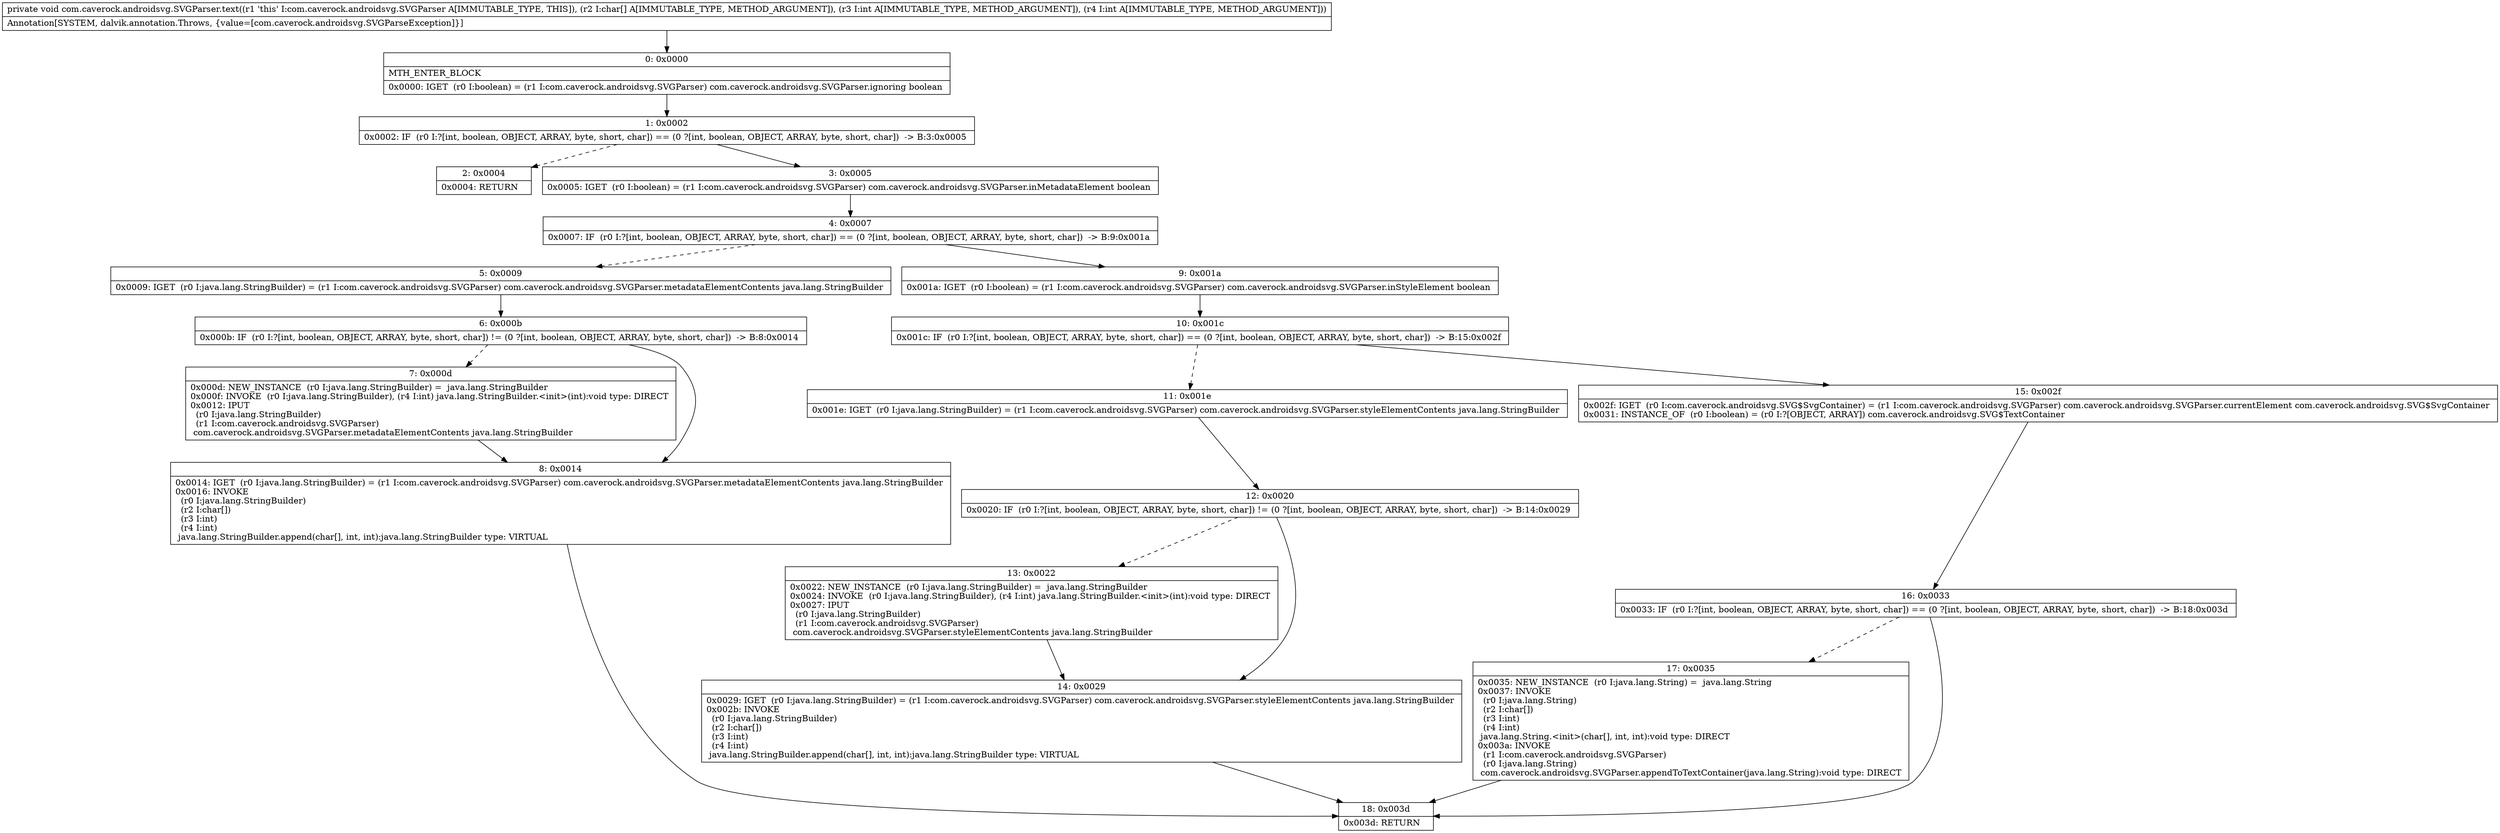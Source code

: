 digraph "CFG forcom.caverock.androidsvg.SVGParser.text([CII)V" {
Node_0 [shape=record,label="{0\:\ 0x0000|MTH_ENTER_BLOCK\l|0x0000: IGET  (r0 I:boolean) = (r1 I:com.caverock.androidsvg.SVGParser) com.caverock.androidsvg.SVGParser.ignoring boolean \l}"];
Node_1 [shape=record,label="{1\:\ 0x0002|0x0002: IF  (r0 I:?[int, boolean, OBJECT, ARRAY, byte, short, char]) == (0 ?[int, boolean, OBJECT, ARRAY, byte, short, char])  \-\> B:3:0x0005 \l}"];
Node_2 [shape=record,label="{2\:\ 0x0004|0x0004: RETURN   \l}"];
Node_3 [shape=record,label="{3\:\ 0x0005|0x0005: IGET  (r0 I:boolean) = (r1 I:com.caverock.androidsvg.SVGParser) com.caverock.androidsvg.SVGParser.inMetadataElement boolean \l}"];
Node_4 [shape=record,label="{4\:\ 0x0007|0x0007: IF  (r0 I:?[int, boolean, OBJECT, ARRAY, byte, short, char]) == (0 ?[int, boolean, OBJECT, ARRAY, byte, short, char])  \-\> B:9:0x001a \l}"];
Node_5 [shape=record,label="{5\:\ 0x0009|0x0009: IGET  (r0 I:java.lang.StringBuilder) = (r1 I:com.caverock.androidsvg.SVGParser) com.caverock.androidsvg.SVGParser.metadataElementContents java.lang.StringBuilder \l}"];
Node_6 [shape=record,label="{6\:\ 0x000b|0x000b: IF  (r0 I:?[int, boolean, OBJECT, ARRAY, byte, short, char]) != (0 ?[int, boolean, OBJECT, ARRAY, byte, short, char])  \-\> B:8:0x0014 \l}"];
Node_7 [shape=record,label="{7\:\ 0x000d|0x000d: NEW_INSTANCE  (r0 I:java.lang.StringBuilder) =  java.lang.StringBuilder \l0x000f: INVOKE  (r0 I:java.lang.StringBuilder), (r4 I:int) java.lang.StringBuilder.\<init\>(int):void type: DIRECT \l0x0012: IPUT  \l  (r0 I:java.lang.StringBuilder)\l  (r1 I:com.caverock.androidsvg.SVGParser)\l com.caverock.androidsvg.SVGParser.metadataElementContents java.lang.StringBuilder \l}"];
Node_8 [shape=record,label="{8\:\ 0x0014|0x0014: IGET  (r0 I:java.lang.StringBuilder) = (r1 I:com.caverock.androidsvg.SVGParser) com.caverock.androidsvg.SVGParser.metadataElementContents java.lang.StringBuilder \l0x0016: INVOKE  \l  (r0 I:java.lang.StringBuilder)\l  (r2 I:char[])\l  (r3 I:int)\l  (r4 I:int)\l java.lang.StringBuilder.append(char[], int, int):java.lang.StringBuilder type: VIRTUAL \l}"];
Node_9 [shape=record,label="{9\:\ 0x001a|0x001a: IGET  (r0 I:boolean) = (r1 I:com.caverock.androidsvg.SVGParser) com.caverock.androidsvg.SVGParser.inStyleElement boolean \l}"];
Node_10 [shape=record,label="{10\:\ 0x001c|0x001c: IF  (r0 I:?[int, boolean, OBJECT, ARRAY, byte, short, char]) == (0 ?[int, boolean, OBJECT, ARRAY, byte, short, char])  \-\> B:15:0x002f \l}"];
Node_11 [shape=record,label="{11\:\ 0x001e|0x001e: IGET  (r0 I:java.lang.StringBuilder) = (r1 I:com.caverock.androidsvg.SVGParser) com.caverock.androidsvg.SVGParser.styleElementContents java.lang.StringBuilder \l}"];
Node_12 [shape=record,label="{12\:\ 0x0020|0x0020: IF  (r0 I:?[int, boolean, OBJECT, ARRAY, byte, short, char]) != (0 ?[int, boolean, OBJECT, ARRAY, byte, short, char])  \-\> B:14:0x0029 \l}"];
Node_13 [shape=record,label="{13\:\ 0x0022|0x0022: NEW_INSTANCE  (r0 I:java.lang.StringBuilder) =  java.lang.StringBuilder \l0x0024: INVOKE  (r0 I:java.lang.StringBuilder), (r4 I:int) java.lang.StringBuilder.\<init\>(int):void type: DIRECT \l0x0027: IPUT  \l  (r0 I:java.lang.StringBuilder)\l  (r1 I:com.caverock.androidsvg.SVGParser)\l com.caverock.androidsvg.SVGParser.styleElementContents java.lang.StringBuilder \l}"];
Node_14 [shape=record,label="{14\:\ 0x0029|0x0029: IGET  (r0 I:java.lang.StringBuilder) = (r1 I:com.caverock.androidsvg.SVGParser) com.caverock.androidsvg.SVGParser.styleElementContents java.lang.StringBuilder \l0x002b: INVOKE  \l  (r0 I:java.lang.StringBuilder)\l  (r2 I:char[])\l  (r3 I:int)\l  (r4 I:int)\l java.lang.StringBuilder.append(char[], int, int):java.lang.StringBuilder type: VIRTUAL \l}"];
Node_15 [shape=record,label="{15\:\ 0x002f|0x002f: IGET  (r0 I:com.caverock.androidsvg.SVG$SvgContainer) = (r1 I:com.caverock.androidsvg.SVGParser) com.caverock.androidsvg.SVGParser.currentElement com.caverock.androidsvg.SVG$SvgContainer \l0x0031: INSTANCE_OF  (r0 I:boolean) = (r0 I:?[OBJECT, ARRAY]) com.caverock.androidsvg.SVG$TextContainer \l}"];
Node_16 [shape=record,label="{16\:\ 0x0033|0x0033: IF  (r0 I:?[int, boolean, OBJECT, ARRAY, byte, short, char]) == (0 ?[int, boolean, OBJECT, ARRAY, byte, short, char])  \-\> B:18:0x003d \l}"];
Node_17 [shape=record,label="{17\:\ 0x0035|0x0035: NEW_INSTANCE  (r0 I:java.lang.String) =  java.lang.String \l0x0037: INVOKE  \l  (r0 I:java.lang.String)\l  (r2 I:char[])\l  (r3 I:int)\l  (r4 I:int)\l java.lang.String.\<init\>(char[], int, int):void type: DIRECT \l0x003a: INVOKE  \l  (r1 I:com.caverock.androidsvg.SVGParser)\l  (r0 I:java.lang.String)\l com.caverock.androidsvg.SVGParser.appendToTextContainer(java.lang.String):void type: DIRECT \l}"];
Node_18 [shape=record,label="{18\:\ 0x003d|0x003d: RETURN   \l}"];
MethodNode[shape=record,label="{private void com.caverock.androidsvg.SVGParser.text((r1 'this' I:com.caverock.androidsvg.SVGParser A[IMMUTABLE_TYPE, THIS]), (r2 I:char[] A[IMMUTABLE_TYPE, METHOD_ARGUMENT]), (r3 I:int A[IMMUTABLE_TYPE, METHOD_ARGUMENT]), (r4 I:int A[IMMUTABLE_TYPE, METHOD_ARGUMENT]))  | Annotation[SYSTEM, dalvik.annotation.Throws, \{value=[com.caverock.androidsvg.SVGParseException]\}]\l}"];
MethodNode -> Node_0;
Node_0 -> Node_1;
Node_1 -> Node_2[style=dashed];
Node_1 -> Node_3;
Node_3 -> Node_4;
Node_4 -> Node_5[style=dashed];
Node_4 -> Node_9;
Node_5 -> Node_6;
Node_6 -> Node_7[style=dashed];
Node_6 -> Node_8;
Node_7 -> Node_8;
Node_8 -> Node_18;
Node_9 -> Node_10;
Node_10 -> Node_11[style=dashed];
Node_10 -> Node_15;
Node_11 -> Node_12;
Node_12 -> Node_13[style=dashed];
Node_12 -> Node_14;
Node_13 -> Node_14;
Node_14 -> Node_18;
Node_15 -> Node_16;
Node_16 -> Node_17[style=dashed];
Node_16 -> Node_18;
Node_17 -> Node_18;
}

